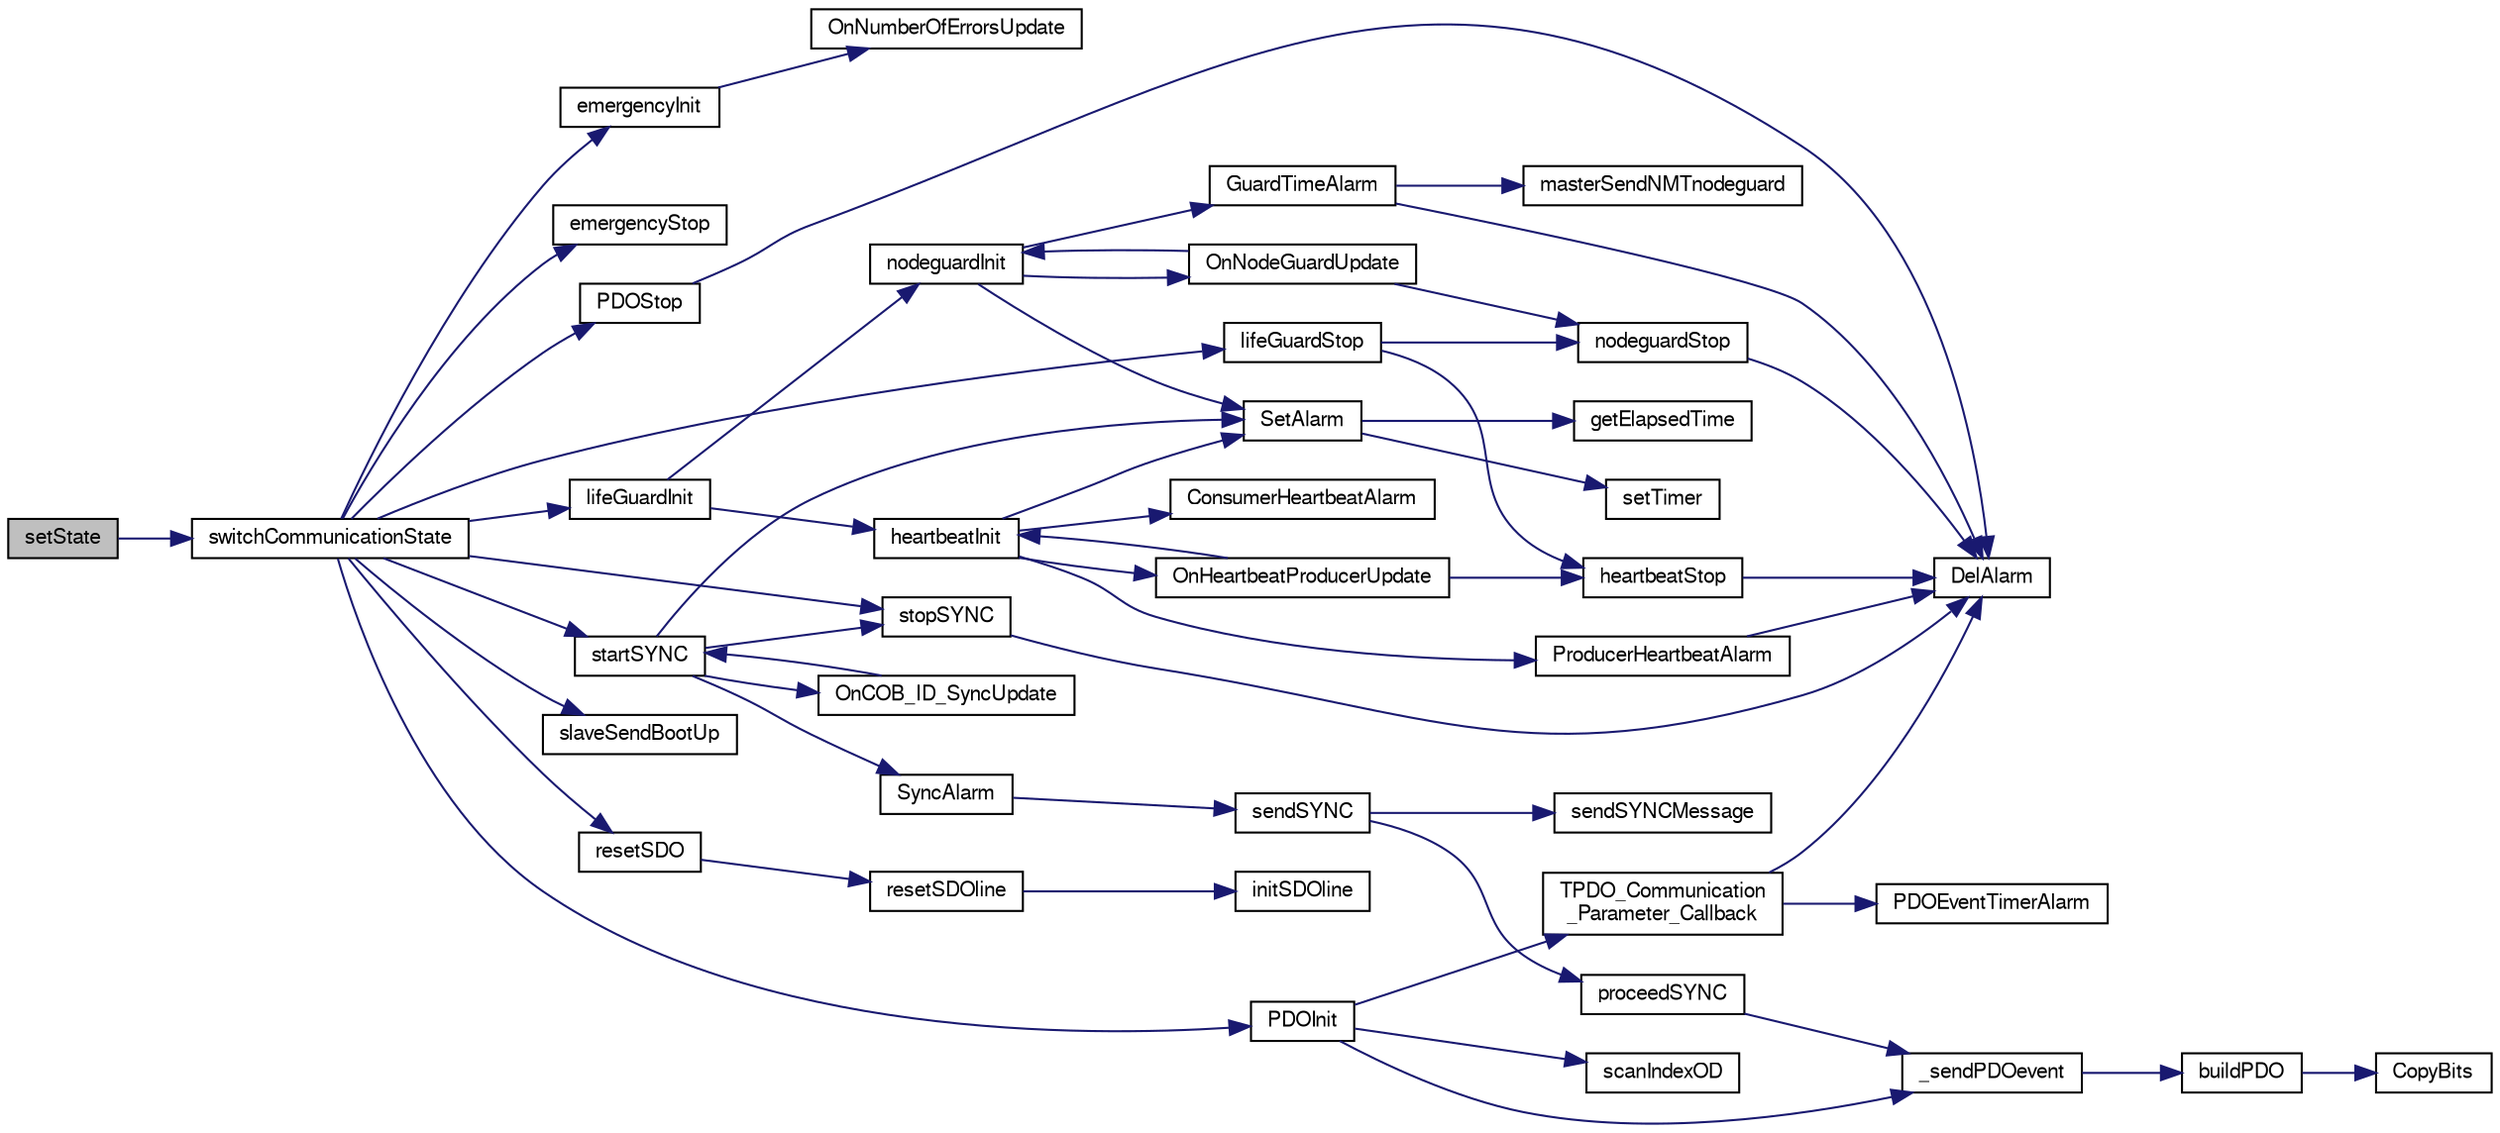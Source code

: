 digraph "setState"
{
  edge [fontname="FreeSans",fontsize="10",labelfontname="FreeSans",labelfontsize="10"];
  node [fontname="FreeSans",fontsize="10",shape=record];
  rankdir="LR";
  Node1 [label="setState",height=0.2,width=0.4,color="black", fillcolor="grey75", style="filled" fontcolor="black"];
  Node1 -> Node2 [color="midnightblue",fontsize="10",style="solid",fontname="FreeSans"];
  Node2 [label="switchCommunicationState",height=0.2,width=0.4,color="black", fillcolor="white", style="filled",URL="$states_8c.html#a915991eebf7c2ac6c929c6c9cfbd7d03"];
  Node2 -> Node3 [color="midnightblue",fontsize="10",style="solid",fontname="FreeSans"];
  Node3 [label="emergencyInit",height=0.2,width=0.4,color="black", fillcolor="white", style="filled",URL="$emcy_8h.html#ac1ae9a72b60fc7dfde81d1c70b3f3196",tooltip="Start EMCY consumer and producer. "];
  Node3 -> Node4 [color="midnightblue",fontsize="10",style="solid",fontname="FreeSans"];
  Node4 [label="OnNumberOfErrorsUpdate",height=0.2,width=0.4,color="black", fillcolor="white", style="filled",URL="$emcy_8c.html#a11265d2ea7926d22310f1802ae722c5b"];
  Node2 -> Node5 [color="midnightblue",fontsize="10",style="solid",fontname="FreeSans"];
  Node5 [label="emergencyStop",height=0.2,width=0.4,color="black", fillcolor="white", style="filled",URL="$emcy_8h.html#a7b6a2abe14c9416b18bfbce1665247fb",tooltip="Stop EMCY producer and consumer. "];
  Node2 -> Node6 [color="midnightblue",fontsize="10",style="solid",fontname="FreeSans"];
  Node6 [label="lifeGuardInit",height=0.2,width=0.4,color="black", fillcolor="white", style="filled",URL="$lifegrd_8h.html#aeb614e7da7ad05814be22489ee022b87",tooltip="Start the life guarding service (heartbeat/node guarding). This service handles NMT error control mes..."];
  Node6 -> Node7 [color="midnightblue",fontsize="10",style="solid",fontname="FreeSans"];
  Node7 [label="heartbeatInit",height=0.2,width=0.4,color="black", fillcolor="white", style="filled",URL="$group__heartbeato.html#ga8896f6846e4d020390f6953f3d98aa21",tooltip="Start heartbeat consumer and producer with respect to 0x1016 and 0x1017 object dictionary entries..."];
  Node7 -> Node8 [color="midnightblue",fontsize="10",style="solid",fontname="FreeSans"];
  Node8 [label="OnHeartbeatProducerUpdate",height=0.2,width=0.4,color="black", fillcolor="white", style="filled",URL="$group__heartbeato.html#gad32067289c0105a381c2dcec74311226"];
  Node8 -> Node7 [color="midnightblue",fontsize="10",style="solid",fontname="FreeSans"];
  Node8 -> Node9 [color="midnightblue",fontsize="10",style="solid",fontname="FreeSans"];
  Node9 [label="heartbeatStop",height=0.2,width=0.4,color="black", fillcolor="white", style="filled",URL="$group__heartbeato.html#ga1b73047269c2a02065e12af18c6053c7",tooltip="Stop heartbeat consumer and producer. "];
  Node9 -> Node10 [color="midnightblue",fontsize="10",style="solid",fontname="FreeSans"];
  Node10 [label="DelAlarm",height=0.2,width=0.4,color="black", fillcolor="white", style="filled",URL="$group__timer.html#ga991b3cfaac2f201b14d5530f75985c21",tooltip="Delete an alarm before expiring. "];
  Node7 -> Node11 [color="midnightblue",fontsize="10",style="solid",fontname="FreeSans"];
  Node11 [label="SetAlarm",height=0.2,width=0.4,color="black", fillcolor="white", style="filled",URL="$group__timer.html#ga11c2616d78f06ed9144ef662f757b128",tooltip="Set an alarm to execute a callback function when expired. "];
  Node11 -> Node12 [color="midnightblue",fontsize="10",style="solid",fontname="FreeSans"];
  Node12 [label="getElapsedTime",height=0.2,width=0.4,color="black", fillcolor="white", style="filled",URL="$group__timer.html#ga4dccc204d52176bd547ab34d6858f5ba",tooltip="Get the time elapsed since latest timer occurence. "];
  Node11 -> Node13 [color="midnightblue",fontsize="10",style="solid",fontname="FreeSans"];
  Node13 [label="setTimer",height=0.2,width=0.4,color="black", fillcolor="white", style="filled",URL="$group__timer.html#gab8d05dee70f04b5c5190ab00e84da106",tooltip="Set a timerfor a given time. "];
  Node7 -> Node14 [color="midnightblue",fontsize="10",style="solid",fontname="FreeSans"];
  Node14 [label="ConsumerHeartbeatAlarm",height=0.2,width=0.4,color="black", fillcolor="white", style="filled",URL="$group__heartbeato.html#gac1fe275595c601d9dfed7cb9f5e3373e"];
  Node7 -> Node15 [color="midnightblue",fontsize="10",style="solid",fontname="FreeSans"];
  Node15 [label="ProducerHeartbeatAlarm",height=0.2,width=0.4,color="black", fillcolor="white", style="filled",URL="$group__heartbeato.html#gab762f7a046fafea414bb71a456c56709"];
  Node15 -> Node10 [color="midnightblue",fontsize="10",style="solid",fontname="FreeSans"];
  Node6 -> Node16 [color="midnightblue",fontsize="10",style="solid",fontname="FreeSans"];
  Node16 [label="nodeguardInit",height=0.2,width=0.4,color="black", fillcolor="white", style="filled",URL="$group__nodeguardo.html#ga3f81fed5eb843c8baf131915f5826649",tooltip="Start node guarding with respect to 0x100C and 0x100D in the object dictionary. "];
  Node16 -> Node17 [color="midnightblue",fontsize="10",style="solid",fontname="FreeSans"];
  Node17 [label="OnNodeGuardUpdate",height=0.2,width=0.4,color="black", fillcolor="white", style="filled",URL="$group__nodeguardo.html#ga6ca299d2e686313a85093b8a381af80a"];
  Node17 -> Node16 [color="midnightblue",fontsize="10",style="solid",fontname="FreeSans"];
  Node17 -> Node18 [color="midnightblue",fontsize="10",style="solid",fontname="FreeSans"];
  Node18 [label="nodeguardStop",height=0.2,width=0.4,color="black", fillcolor="white", style="filled",URL="$group__nodeguardo.html#gac259820ffbdf98861fc0e75646fba119",tooltip="Stop producing node guarding messages. "];
  Node18 -> Node10 [color="midnightblue",fontsize="10",style="solid",fontname="FreeSans"];
  Node16 -> Node11 [color="midnightblue",fontsize="10",style="solid",fontname="FreeSans"];
  Node16 -> Node19 [color="midnightblue",fontsize="10",style="solid",fontname="FreeSans"];
  Node19 [label="GuardTimeAlarm",height=0.2,width=0.4,color="black", fillcolor="white", style="filled",URL="$group__nodeguardo.html#ga58b22c95490ed51c5fd5608ac4f5d148",tooltip="The guardTime - Timer Callback. "];
  Node19 -> Node10 [color="midnightblue",fontsize="10",style="solid",fontname="FreeSans"];
  Node19 -> Node20 [color="midnightblue",fontsize="10",style="solid",fontname="FreeSans"];
  Node20 [label="masterSendNMTnodeguard",height=0.2,width=0.4,color="black", fillcolor="white", style="filled",URL="$group__nmtmaster.html#gaf63689baeabb15103c2b7afe8885c5c4",tooltip="Transmit a NodeGuard message on the network to the slave whose nodeId is node ID. ..."];
  Node2 -> Node21 [color="midnightblue",fontsize="10",style="solid",fontname="FreeSans"];
  Node21 [label="lifeGuardStop",height=0.2,width=0.4,color="black", fillcolor="white", style="filled",URL="$lifegrd_8h.html#a7bd167c1fa9ac8e87a4bac7735a58966",tooltip="Stop the life guarding service (heartbeat/node guarding). "];
  Node21 -> Node9 [color="midnightblue",fontsize="10",style="solid",fontname="FreeSans"];
  Node21 -> Node18 [color="midnightblue",fontsize="10",style="solid",fontname="FreeSans"];
  Node2 -> Node22 [color="midnightblue",fontsize="10",style="solid",fontname="FreeSans"];
  Node22 [label="PDOInit",height=0.2,width=0.4,color="black", fillcolor="white", style="filled",URL="$pdo_8c.html#a474688163fc6e1ffe47d56143a051714",tooltip="Initialize PDO feature. "];
  Node22 -> Node23 [color="midnightblue",fontsize="10",style="solid",fontname="FreeSans"];
  Node23 [label="_sendPDOevent",height=0.2,width=0.4,color="black", fillcolor="white", style="filled",URL="$group__pdo.html#ga95c3686cda4e9e6f7c847d2d0bb88fe8",tooltip="Function iterates on all TPDO and look TPDO transmit type and content change before sending it..."];
  Node23 -> Node24 [color="midnightblue",fontsize="10",style="solid",fontname="FreeSans"];
  Node24 [label="buildPDO",height=0.2,width=0.4,color="black", fillcolor="white", style="filled",URL="$pdo_8c.html#a889902163641f6fc8039550cb11ec320",tooltip="Copy all the data to transmit in process_var Prepare the PDO defined at index to be sent *pwCobId : r..."];
  Node24 -> Node25 [color="midnightblue",fontsize="10",style="solid",fontname="FreeSans"];
  Node25 [label="CopyBits",height=0.2,width=0.4,color="black", fillcolor="white", style="filled",URL="$pdo_8c.html#ae468510c9f77f502207d961d26389918"];
  Node22 -> Node26 [color="midnightblue",fontsize="10",style="solid",fontname="FreeSans"];
  Node26 [label="scanIndexOD",height=0.2,width=0.4,color="black", fillcolor="white", style="filled",URL="$objacces_8h.html#a11e9f24840d05a6a622955b51f91af53",tooltip="Scan the index of object dictionary. Used only by setODentry and getODentry. "];
  Node22 -> Node27 [color="midnightblue",fontsize="10",style="solid",fontname="FreeSans"];
  Node27 [label="TPDO_Communication\l_Parameter_Callback",height=0.2,width=0.4,color="black", fillcolor="white", style="filled",URL="$pdo_8c.html#a3e9718d5f111be6a018a94c681f7ba07"];
  Node27 -> Node10 [color="midnightblue",fontsize="10",style="solid",fontname="FreeSans"];
  Node27 -> Node28 [color="midnightblue",fontsize="10",style="solid",fontname="FreeSans"];
  Node28 [label="PDOEventTimerAlarm",height=0.2,width=0.4,color="black", fillcolor="white", style="filled",URL="$group__pdo.html#gae983f9075bd04d0afff7391891a0d7c3",tooltip="Set timer for PDO event. "];
  Node2 -> Node29 [color="midnightblue",fontsize="10",style="solid",fontname="FreeSans"];
  Node29 [label="PDOStop",height=0.2,width=0.4,color="black", fillcolor="white", style="filled",URL="$pdo_8c.html#a745aea83aebbc1ec052a98f18586cb35",tooltip="Stop PDO feature. "];
  Node29 -> Node10 [color="midnightblue",fontsize="10",style="solid",fontname="FreeSans"];
  Node2 -> Node30 [color="midnightblue",fontsize="10",style="solid",fontname="FreeSans"];
  Node30 [label="resetSDO",height=0.2,width=0.4,color="black", fillcolor="white", style="filled",URL="$sdo_8c.html#a1f4f07eccc4890a11ccf4f632da7740b",tooltip="Reset all SDO buffers. "];
  Node30 -> Node31 [color="midnightblue",fontsize="10",style="solid",fontname="FreeSans"];
  Node31 [label="resetSDOline",height=0.2,width=0.4,color="black", fillcolor="white", style="filled",URL="$sdo_8c.html#a42d33be015d4c4c83c73f1f0e588f481",tooltip="Reset an unused line. "];
  Node31 -> Node32 [color="midnightblue",fontsize="10",style="solid",fontname="FreeSans"];
  Node32 [label="initSDOline",height=0.2,width=0.4,color="black", fillcolor="white", style="filled",URL="$sdo_8c.html#aa570e2c8e69527298b428563a38ced9f",tooltip="Initialize some fields of the structure. "];
  Node2 -> Node33 [color="midnightblue",fontsize="10",style="solid",fontname="FreeSans"];
  Node33 [label="slaveSendBootUp",height=0.2,width=0.4,color="black", fillcolor="white", style="filled",URL="$nmtSlave_8c.html#aaced28a97b2c256320dfde3c4b36a7d5",tooltip="Transmit the boot-Up frame when the slave is moving from initialization state to pre_operational stat..."];
  Node2 -> Node34 [color="midnightblue",fontsize="10",style="solid",fontname="FreeSans"];
  Node34 [label="startSYNC",height=0.2,width=0.4,color="black", fillcolor="white", style="filled",URL="$sync_8c.html#a2e0bf669f5b40dfbdda0f12a5ae3631a"];
  Node34 -> Node35 [color="midnightblue",fontsize="10",style="solid",fontname="FreeSans"];
  Node35 [label="OnCOB_ID_SyncUpdate",height=0.2,width=0.4,color="black", fillcolor="white", style="filled",URL="$sync_8c.html#a82595787f641ab85980d83522f1158b0"];
  Node35 -> Node34 [color="midnightblue",fontsize="10",style="solid",fontname="FreeSans"];
  Node34 -> Node11 [color="midnightblue",fontsize="10",style="solid",fontname="FreeSans"];
  Node34 -> Node36 [color="midnightblue",fontsize="10",style="solid",fontname="FreeSans"];
  Node36 [label="stopSYNC",height=0.2,width=0.4,color="black", fillcolor="white", style="filled",URL="$sync_8c.html#a41c47dbd59d22bf9bab6cd288cf27164"];
  Node36 -> Node10 [color="midnightblue",fontsize="10",style="solid",fontname="FreeSans"];
  Node34 -> Node37 [color="midnightblue",fontsize="10",style="solid",fontname="FreeSans"];
  Node37 [label="SyncAlarm",height=0.2,width=0.4,color="black", fillcolor="white", style="filled",URL="$sync_8c.html#abbcce7b549414c7bc1aa72fa66258b45"];
  Node37 -> Node38 [color="midnightblue",fontsize="10",style="solid",fontname="FreeSans"];
  Node38 [label="sendSYNC",height=0.2,width=0.4,color="black", fillcolor="white", style="filled",URL="$sync_8c.html#adee64da8e8e5ff05f1ff2be3c7fe2e5f",tooltip="Transmit a SYNC message and trigger sync TPDOs. "];
  Node38 -> Node39 [color="midnightblue",fontsize="10",style="solid",fontname="FreeSans"];
  Node39 [label="proceedSYNC",height=0.2,width=0.4,color="black", fillcolor="white", style="filled",URL="$sync_8c.html#ade5dd12cef515c82dae1fddc34d4e711",tooltip="This function is called when the node is receiving a SYNC message (cob-id = 0x80). "];
  Node39 -> Node23 [color="midnightblue",fontsize="10",style="solid",fontname="FreeSans"];
  Node38 -> Node40 [color="midnightblue",fontsize="10",style="solid",fontname="FreeSans"];
  Node40 [label="sendSYNCMessage",height=0.2,width=0.4,color="black", fillcolor="white", style="filled",URL="$sync_8c.html#a097cddb0103b1a8f56ecf976b03936a3",tooltip="Transmit a SYNC message on CAN bus. "];
  Node2 -> Node36 [color="midnightblue",fontsize="10",style="solid",fontname="FreeSans"];
}
